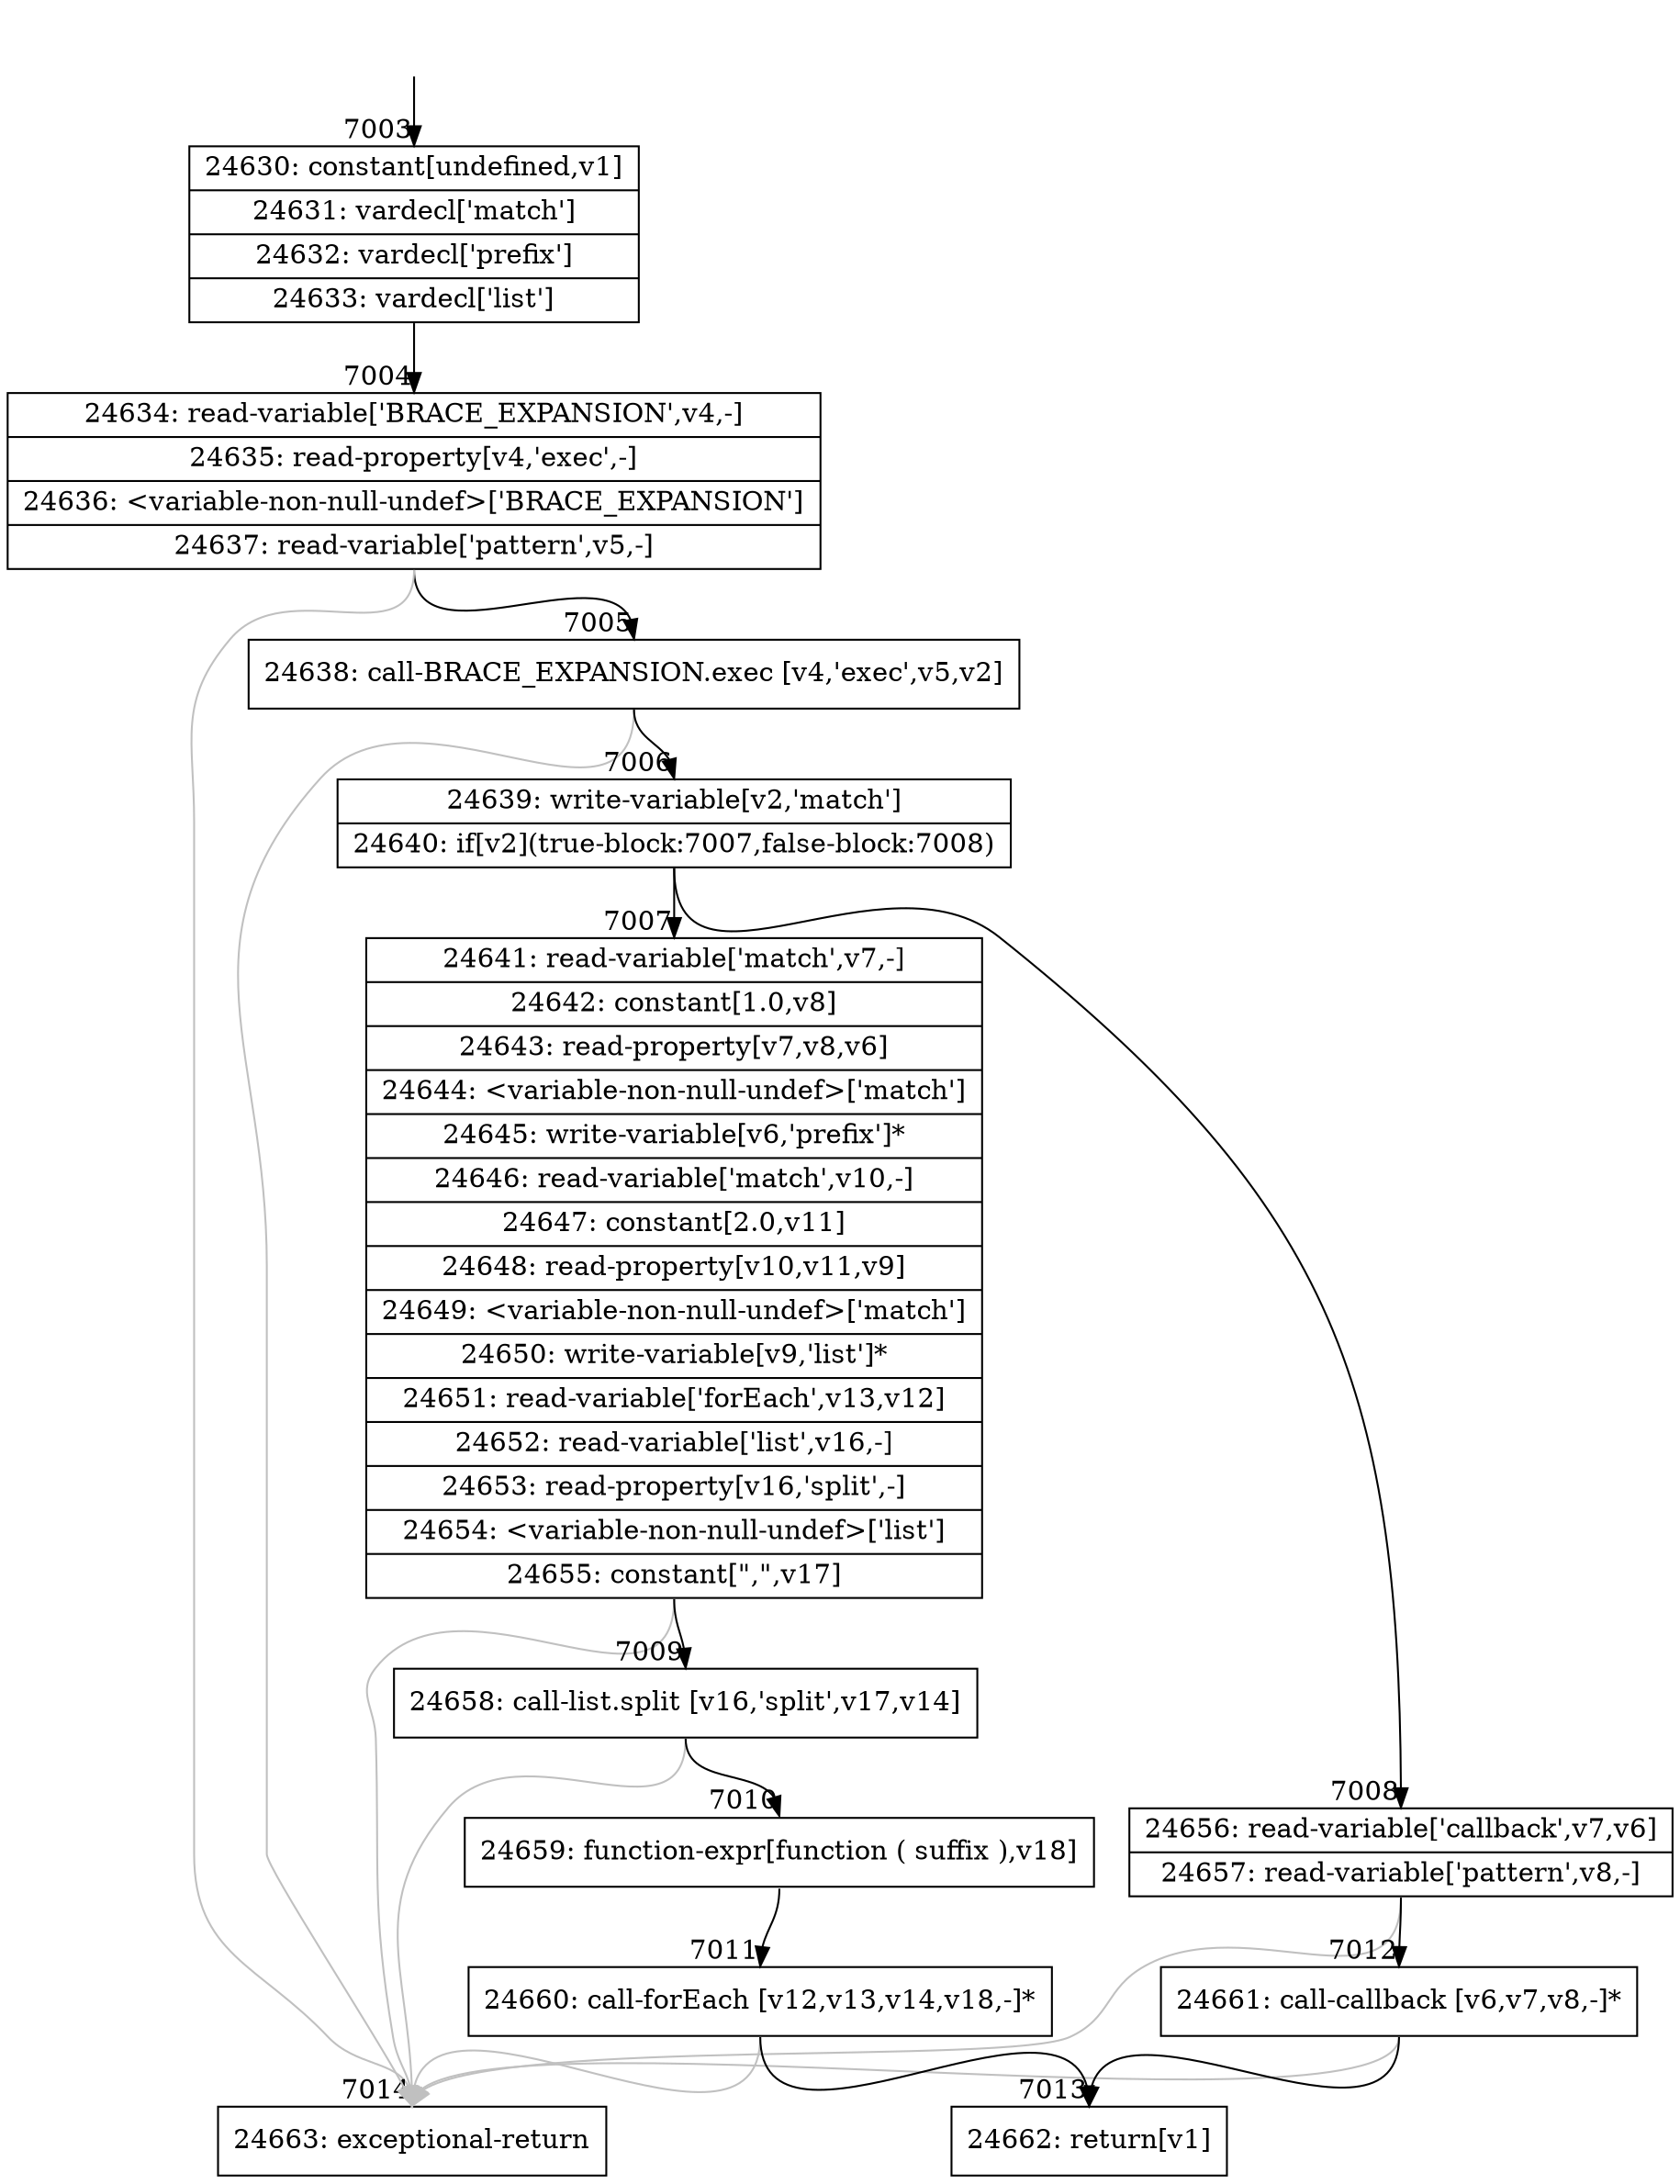 digraph {
rankdir="TD"
BB_entry576[shape=none,label=""];
BB_entry576 -> BB7003 [tailport=s, headport=n, headlabel="    7003"]
BB7003 [shape=record label="{24630: constant[undefined,v1]|24631: vardecl['match']|24632: vardecl['prefix']|24633: vardecl['list']}" ] 
BB7003 -> BB7004 [tailport=s, headport=n, headlabel="      7004"]
BB7004 [shape=record label="{24634: read-variable['BRACE_EXPANSION',v4,-]|24635: read-property[v4,'exec',-]|24636: \<variable-non-null-undef\>['BRACE_EXPANSION']|24637: read-variable['pattern',v5,-]}" ] 
BB7004 -> BB7005 [tailport=s, headport=n, headlabel="      7005"]
BB7004 -> BB7014 [tailport=s, headport=n, color=gray, headlabel="      7014"]
BB7005 [shape=record label="{24638: call-BRACE_EXPANSION.exec [v4,'exec',v5,v2]}" ] 
BB7005 -> BB7006 [tailport=s, headport=n, headlabel="      7006"]
BB7005 -> BB7014 [tailport=s, headport=n, color=gray]
BB7006 [shape=record label="{24639: write-variable[v2,'match']|24640: if[v2](true-block:7007,false-block:7008)}" ] 
BB7006 -> BB7007 [tailport=s, headport=n, headlabel="      7007"]
BB7006 -> BB7008 [tailport=s, headport=n, headlabel="      7008"]
BB7007 [shape=record label="{24641: read-variable['match',v7,-]|24642: constant[1.0,v8]|24643: read-property[v7,v8,v6]|24644: \<variable-non-null-undef\>['match']|24645: write-variable[v6,'prefix']*|24646: read-variable['match',v10,-]|24647: constant[2.0,v11]|24648: read-property[v10,v11,v9]|24649: \<variable-non-null-undef\>['match']|24650: write-variable[v9,'list']*|24651: read-variable['forEach',v13,v12]|24652: read-variable['list',v16,-]|24653: read-property[v16,'split',-]|24654: \<variable-non-null-undef\>['list']|24655: constant[\",\",v17]}" ] 
BB7007 -> BB7009 [tailport=s, headport=n, headlabel="      7009"]
BB7007 -> BB7014 [tailport=s, headport=n, color=gray]
BB7008 [shape=record label="{24656: read-variable['callback',v7,v6]|24657: read-variable['pattern',v8,-]}" ] 
BB7008 -> BB7012 [tailport=s, headport=n, headlabel="      7012"]
BB7008 -> BB7014 [tailport=s, headport=n, color=gray]
BB7009 [shape=record label="{24658: call-list.split [v16,'split',v17,v14]}" ] 
BB7009 -> BB7010 [tailport=s, headport=n, headlabel="      7010"]
BB7009 -> BB7014 [tailport=s, headport=n, color=gray]
BB7010 [shape=record label="{24659: function-expr[function ( suffix ),v18]}" ] 
BB7010 -> BB7011 [tailport=s, headport=n, headlabel="      7011"]
BB7011 [shape=record label="{24660: call-forEach [v12,v13,v14,v18,-]*}" ] 
BB7011 -> BB7013 [tailport=s, headport=n, headlabel="      7013"]
BB7011 -> BB7014 [tailport=s, headport=n, color=gray]
BB7012 [shape=record label="{24661: call-callback [v6,v7,v8,-]*}" ] 
BB7012 -> BB7013 [tailport=s, headport=n]
BB7012 -> BB7014 [tailport=s, headport=n, color=gray]
BB7013 [shape=record label="{24662: return[v1]}" ] 
BB7014 [shape=record label="{24663: exceptional-return}" ] 
//#$~ 13038
}
